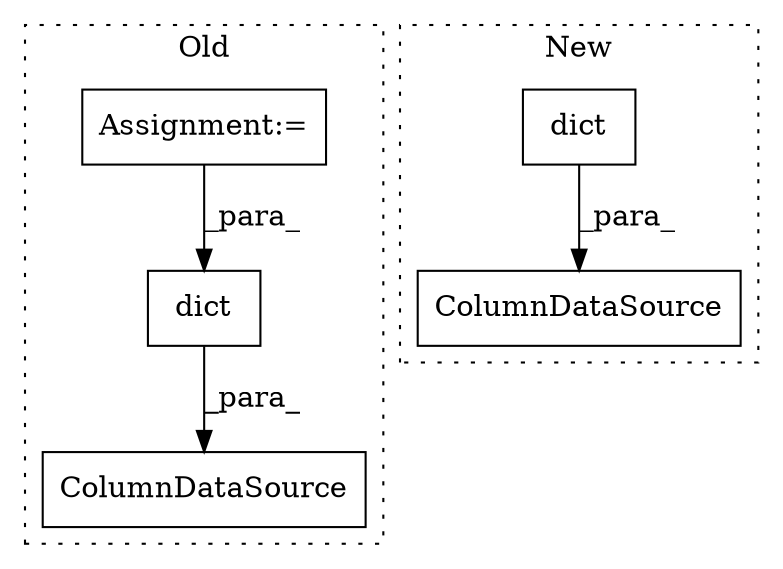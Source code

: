 digraph G {
subgraph cluster0 {
1 [label="ColumnDataSource" a="32" s="8889,9015" l="17,1" shape="box"];
4 [label="dict" a="32" s="8906,9014" l="5,1" shape="box"];
5 [label="Assignment:=" a="7" s="8464" l="1" shape="box"];
label = "Old";
style="dotted";
}
subgraph cluster1 {
2 [label="dict" a="32" s="9692,9712" l="5,1" shape="box"];
3 [label="ColumnDataSource" a="32" s="9675,9713" l="17,1" shape="box"];
label = "New";
style="dotted";
}
2 -> 3 [label="_para_"];
4 -> 1 [label="_para_"];
5 -> 4 [label="_para_"];
}